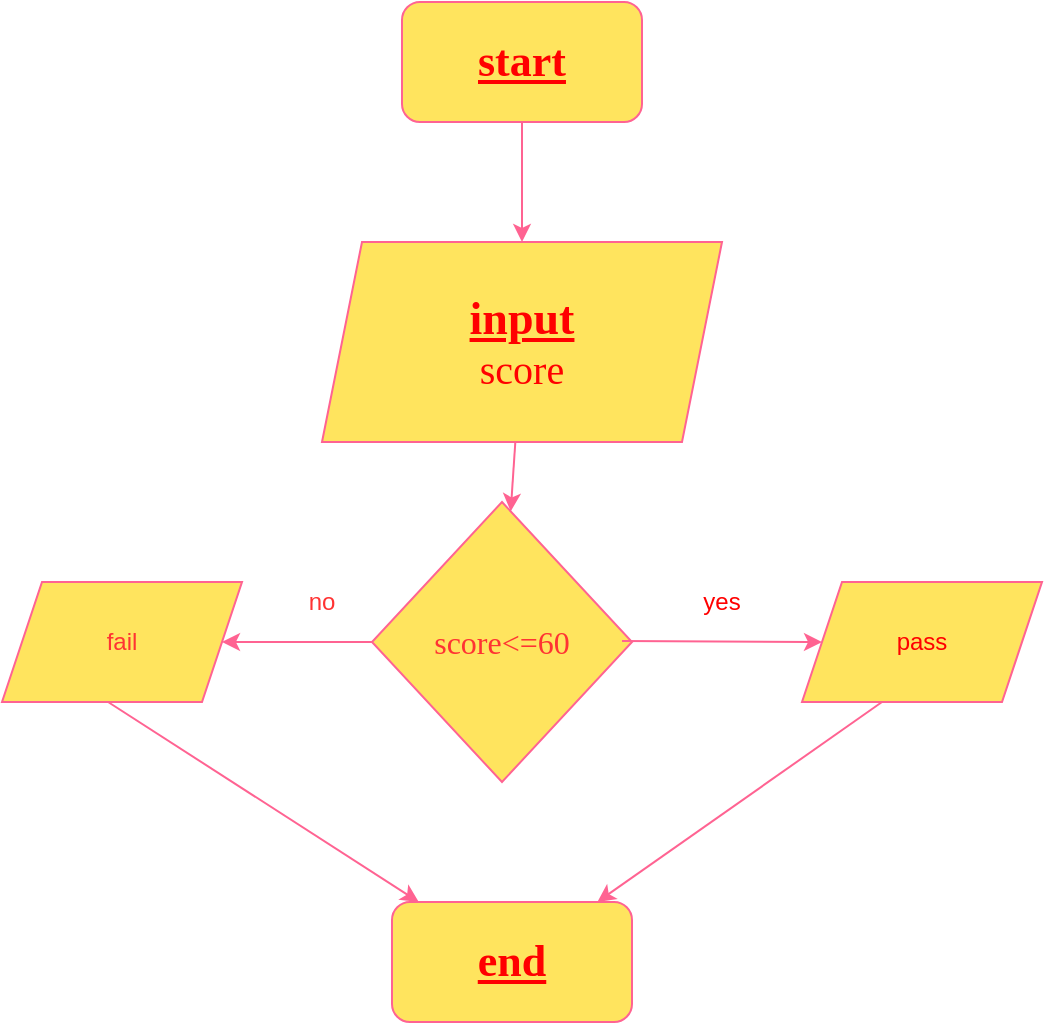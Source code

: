 <mxfile version="13.5.9" type="device"><diagram id="wY9KXzcunQTU73Oit9kI" name="Page-1"><mxGraphModel dx="868" dy="482" grid="1" gridSize="10" guides="1" tooltips="1" connect="1" arrows="1" fold="1" page="1" pageScale="1" pageWidth="827" pageHeight="1169" math="0" shadow="0"><root><mxCell id="0"/><mxCell id="1" parent="0"/><mxCell id="GekjAZO7kqciPY6Cy3Dr-1" value="&lt;font style=&quot;font-size: 22px&quot; face=&quot;Lucida Console&quot; color=&quot;#ff0000&quot;&gt;&lt;b&gt;&lt;u&gt;start&lt;/u&gt;&lt;/b&gt;&lt;/font&gt;" style="rounded=1;whiteSpace=wrap;html=1;fillColor=#FFE45E;strokeColor=#FF6392;fontColor=#5AA9E6;" vertex="1" parent="1"><mxGeometry x="320" y="10" width="120" height="60" as="geometry"/></mxCell><mxCell id="GekjAZO7kqciPY6Cy3Dr-3" value="&lt;font color=&quot;#ff0000&quot;&gt;&lt;font face=&quot;Lucida Console&quot; style=&quot;font-size: 23px&quot;&gt;&lt;u&gt;&lt;b&gt;input&lt;/b&gt;&lt;/u&gt;&lt;/font&gt;&lt;br&gt;&lt;font style=&quot;font-size: 20px&quot; face=&quot;Comic Sans MS&quot;&gt;score&lt;/font&gt;&lt;/font&gt;" style="shape=parallelogram;perimeter=parallelogramPerimeter;whiteSpace=wrap;html=1;fixedSize=1;rounded=0;sketch=0;strokeColor=#FF6392;fillColor=#FFE45E;fontColor=#5AA9E6;" vertex="1" parent="1"><mxGeometry x="280" y="130" width="200" height="100" as="geometry"/></mxCell><mxCell id="GekjAZO7kqciPY6Cy3Dr-4" value="" style="endArrow=classic;html=1;strokeColor=#FF6392;fillColor=#FFE45E;fontColor=#5AA9E6;" edge="1" parent="1" source="GekjAZO7kqciPY6Cy3Dr-1" target="GekjAZO7kqciPY6Cy3Dr-3"><mxGeometry width="50" height="50" relative="1" as="geometry"><mxPoint x="390" y="250" as="sourcePoint"/><mxPoint x="440" y="200" as="targetPoint"/></mxGeometry></mxCell><mxCell id="GekjAZO7kqciPY6Cy3Dr-5" value="&lt;font style=&quot;font-size: 16px&quot; face=&quot;Comic Sans MS&quot; color=&quot;#ff3333&quot;&gt;score&amp;lt;=60&lt;/font&gt;" style="rhombus;whiteSpace=wrap;html=1;rounded=0;sketch=0;strokeColor=#FF6392;fillColor=#FFE45E;fontColor=#5AA9E6;" vertex="1" parent="1"><mxGeometry x="305" y="260" width="130" height="140" as="geometry"/></mxCell><mxCell id="GekjAZO7kqciPY6Cy3Dr-6" value="" style="endArrow=classic;html=1;strokeColor=#FF6392;fillColor=#FFE45E;fontColor=#5AA9E6;" edge="1" parent="1" source="GekjAZO7kqciPY6Cy3Dr-3" target="GekjAZO7kqciPY6Cy3Dr-5"><mxGeometry width="50" height="50" relative="1" as="geometry"><mxPoint x="390" y="250" as="sourcePoint"/><mxPoint x="440" y="200" as="targetPoint"/></mxGeometry></mxCell><mxCell id="GekjAZO7kqciPY6Cy3Dr-7" value="" style="endArrow=classic;html=1;strokeColor=#FF6392;fillColor=#FFE45E;fontColor=#5AA9E6;" edge="1" parent="1"><mxGeometry width="50" height="50" relative="1" as="geometry"><mxPoint x="430" y="329.5" as="sourcePoint"/><mxPoint x="530" y="330" as="targetPoint"/></mxGeometry></mxCell><mxCell id="GekjAZO7kqciPY6Cy3Dr-8" value="&lt;font color=&quot;#ff0000&quot;&gt;yes&lt;/font&gt;" style="text;html=1;strokeColor=none;fillColor=none;align=center;verticalAlign=middle;whiteSpace=wrap;rounded=0;sketch=0;fontColor=#5AA9E6;" vertex="1" parent="1"><mxGeometry x="460" y="300" width="40" height="20" as="geometry"/></mxCell><mxCell id="GekjAZO7kqciPY6Cy3Dr-9" value="&lt;font color=&quot;#ff0000&quot;&gt;pass&lt;/font&gt;" style="shape=parallelogram;perimeter=parallelogramPerimeter;whiteSpace=wrap;html=1;fixedSize=1;rounded=0;sketch=0;strokeColor=#FF6392;fillColor=#FFE45E;fontColor=#5AA9E6;" vertex="1" parent="1"><mxGeometry x="520" y="300" width="120" height="60" as="geometry"/></mxCell><mxCell id="GekjAZO7kqciPY6Cy3Dr-10" value="&lt;font color=&quot;#ff3333&quot;&gt;fail&lt;/font&gt;" style="shape=parallelogram;perimeter=parallelogramPerimeter;whiteSpace=wrap;html=1;fixedSize=1;rounded=0;sketch=0;strokeColor=#FF6392;fillColor=#FFE45E;fontColor=#5AA9E6;" vertex="1" parent="1"><mxGeometry x="120" y="300" width="120" height="60" as="geometry"/></mxCell><mxCell id="GekjAZO7kqciPY6Cy3Dr-11" value="" style="endArrow=classic;html=1;strokeColor=#FF6392;fillColor=#FFE45E;fontColor=#5AA9E6;exitX=0;exitY=0.5;exitDx=0;exitDy=0;" edge="1" parent="1" source="GekjAZO7kqciPY6Cy3Dr-5" target="GekjAZO7kqciPY6Cy3Dr-10"><mxGeometry width="50" height="50" relative="1" as="geometry"><mxPoint x="390" y="350" as="sourcePoint"/><mxPoint x="440" y="300" as="targetPoint"/></mxGeometry></mxCell><mxCell id="GekjAZO7kqciPY6Cy3Dr-12" value="&lt;font color=&quot;#ff3333&quot;&gt;no&lt;/font&gt;" style="text;html=1;strokeColor=none;fillColor=none;align=center;verticalAlign=middle;whiteSpace=wrap;rounded=0;sketch=0;fontColor=#5AA9E6;" vertex="1" parent="1"><mxGeometry x="260" y="300" width="40" height="20" as="geometry"/></mxCell><mxCell id="GekjAZO7kqciPY6Cy3Dr-13" value="&lt;font style=&quot;font-size: 22px&quot; face=&quot;Lucida Console&quot; color=&quot;#ff0000&quot;&gt;&lt;b&gt;&lt;u&gt;end&lt;/u&gt;&lt;/b&gt;&lt;/font&gt;" style="rounded=1;whiteSpace=wrap;html=1;fillColor=#FFE45E;strokeColor=#FF6392;fontColor=#5AA9E6;" vertex="1" parent="1"><mxGeometry x="315" y="460" width="120" height="60" as="geometry"/></mxCell><mxCell id="GekjAZO7kqciPY6Cy3Dr-14" value="" style="endArrow=classic;html=1;strokeColor=#FF6392;fillColor=#FFE45E;fontColor=#5AA9E6;exitX=0.442;exitY=1;exitDx=0;exitDy=0;exitPerimeter=0;" edge="1" parent="1" source="GekjAZO7kqciPY6Cy3Dr-10" target="GekjAZO7kqciPY6Cy3Dr-13"><mxGeometry width="50" height="50" relative="1" as="geometry"><mxPoint x="400" y="350" as="sourcePoint"/><mxPoint x="450" y="300" as="targetPoint"/></mxGeometry></mxCell><mxCell id="GekjAZO7kqciPY6Cy3Dr-15" value="" style="endArrow=classic;html=1;strokeColor=#FF6392;fillColor=#FFE45E;fontColor=#5AA9E6;" edge="1" parent="1" target="GekjAZO7kqciPY6Cy3Dr-13"><mxGeometry width="50" height="50" relative="1" as="geometry"><mxPoint x="560" y="360" as="sourcePoint"/><mxPoint x="610" y="310" as="targetPoint"/></mxGeometry></mxCell></root></mxGraphModel></diagram></mxfile>